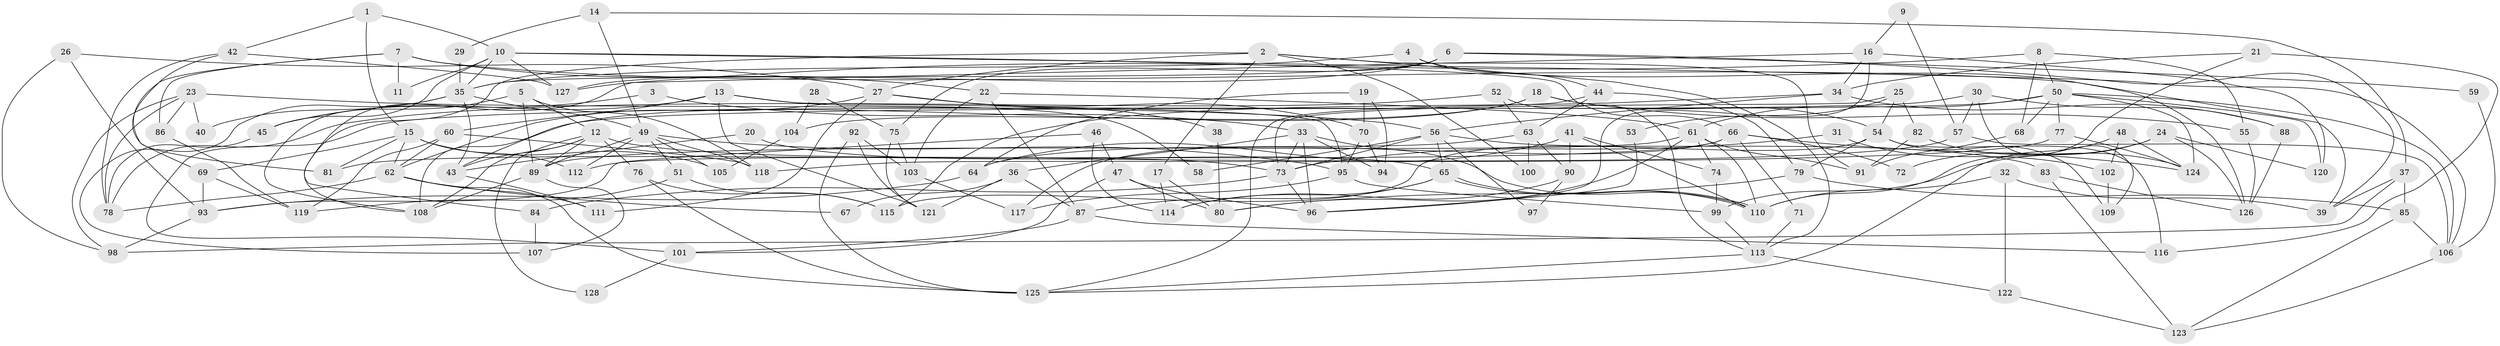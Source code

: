 // coarse degree distribution, {13: 0.0392156862745098, 7: 0.13725490196078433, 2: 0.19607843137254902, 12: 0.0196078431372549, 14: 0.0196078431372549, 11: 0.0784313725490196, 15: 0.0196078431372549, 6: 0.0392156862745098, 10: 0.0392156862745098, 3: 0.1568627450980392, 8: 0.0784313725490196, 5: 0.0784313725490196, 4: 0.09803921568627451}
// Generated by graph-tools (version 1.1) at 2025/18/03/04/25 18:18:53]
// undirected, 128 vertices, 256 edges
graph export_dot {
graph [start="1"]
  node [color=gray90,style=filled];
  1;
  2;
  3;
  4;
  5;
  6;
  7;
  8;
  9;
  10;
  11;
  12;
  13;
  14;
  15;
  16;
  17;
  18;
  19;
  20;
  21;
  22;
  23;
  24;
  25;
  26;
  27;
  28;
  29;
  30;
  31;
  32;
  33;
  34;
  35;
  36;
  37;
  38;
  39;
  40;
  41;
  42;
  43;
  44;
  45;
  46;
  47;
  48;
  49;
  50;
  51;
  52;
  53;
  54;
  55;
  56;
  57;
  58;
  59;
  60;
  61;
  62;
  63;
  64;
  65;
  66;
  67;
  68;
  69;
  70;
  71;
  72;
  73;
  74;
  75;
  76;
  77;
  78;
  79;
  80;
  81;
  82;
  83;
  84;
  85;
  86;
  87;
  88;
  89;
  90;
  91;
  92;
  93;
  94;
  95;
  96;
  97;
  98;
  99;
  100;
  101;
  102;
  103;
  104;
  105;
  106;
  107;
  108;
  109;
  110;
  111;
  112;
  113;
  114;
  115;
  116;
  117;
  118;
  119;
  120;
  121;
  122;
  123;
  124;
  125;
  126;
  127;
  128;
  1 -- 10;
  1 -- 15;
  1 -- 42;
  2 -- 113;
  2 -- 84;
  2 -- 17;
  2 -- 27;
  2 -- 91;
  2 -- 100;
  3 -- 45;
  3 -- 33;
  4 -- 44;
  4 -- 35;
  4 -- 126;
  5 -- 108;
  5 -- 118;
  5 -- 12;
  5 -- 89;
  6 -- 75;
  6 -- 39;
  6 -- 35;
  6 -- 59;
  6 -- 127;
  7 -- 86;
  7 -- 22;
  7 -- 11;
  7 -- 39;
  7 -- 69;
  8 -- 50;
  8 -- 68;
  8 -- 55;
  8 -- 127;
  9 -- 16;
  9 -- 57;
  10 -- 127;
  10 -- 35;
  10 -- 11;
  10 -- 45;
  10 -- 66;
  10 -- 106;
  12 -- 89;
  12 -- 43;
  12 -- 73;
  12 -- 76;
  12 -- 108;
  12 -- 128;
  13 -- 45;
  13 -- 60;
  13 -- 58;
  13 -- 95;
  13 -- 121;
  14 -- 49;
  14 -- 37;
  14 -- 29;
  15 -- 112;
  15 -- 62;
  15 -- 69;
  15 -- 81;
  15 -- 105;
  16 -- 96;
  16 -- 108;
  16 -- 34;
  16 -- 120;
  17 -- 114;
  17 -- 80;
  18 -- 43;
  18 -- 54;
  18 -- 55;
  18 -- 104;
  19 -- 70;
  19 -- 64;
  19 -- 94;
  20 -- 43;
  20 -- 65;
  21 -- 110;
  21 -- 34;
  21 -- 116;
  22 -- 61;
  22 -- 87;
  22 -- 103;
  23 -- 98;
  23 -- 56;
  23 -- 40;
  23 -- 78;
  23 -- 86;
  24 -- 126;
  24 -- 120;
  24 -- 72;
  24 -- 99;
  25 -- 73;
  25 -- 54;
  25 -- 53;
  25 -- 82;
  26 -- 93;
  26 -- 27;
  26 -- 98;
  27 -- 70;
  27 -- 38;
  27 -- 62;
  27 -- 111;
  28 -- 75;
  28 -- 104;
  29 -- 35;
  30 -- 88;
  30 -- 57;
  30 -- 108;
  30 -- 109;
  31 -- 73;
  31 -- 102;
  32 -- 110;
  32 -- 39;
  32 -- 122;
  33 -- 36;
  33 -- 110;
  33 -- 73;
  33 -- 94;
  33 -- 96;
  34 -- 56;
  34 -- 88;
  34 -- 115;
  35 -- 43;
  35 -- 40;
  35 -- 49;
  35 -- 107;
  36 -- 87;
  36 -- 121;
  36 -- 67;
  37 -- 85;
  37 -- 98;
  37 -- 39;
  38 -- 80;
  41 -- 110;
  41 -- 74;
  41 -- 64;
  41 -- 90;
  42 -- 127;
  42 -- 78;
  42 -- 81;
  43 -- 111;
  44 -- 79;
  44 -- 125;
  44 -- 63;
  45 -- 78;
  46 -- 47;
  46 -- 93;
  46 -- 114;
  47 -- 96;
  47 -- 80;
  47 -- 101;
  48 -- 124;
  48 -- 125;
  48 -- 102;
  49 -- 89;
  49 -- 51;
  49 -- 95;
  49 -- 105;
  49 -- 112;
  49 -- 118;
  50 -- 106;
  50 -- 77;
  50 -- 61;
  50 -- 68;
  50 -- 101;
  50 -- 120;
  50 -- 124;
  51 -- 115;
  51 -- 119;
  52 -- 63;
  52 -- 78;
  52 -- 113;
  53 -- 96;
  54 -- 115;
  54 -- 116;
  54 -- 79;
  54 -- 109;
  55 -- 126;
  56 -- 83;
  56 -- 73;
  56 -- 58;
  56 -- 65;
  56 -- 97;
  57 -- 81;
  57 -- 106;
  59 -- 106;
  60 -- 62;
  60 -- 119;
  60 -- 118;
  61 -- 89;
  61 -- 74;
  61 -- 80;
  61 -- 91;
  61 -- 110;
  62 -- 78;
  62 -- 67;
  62 -- 111;
  62 -- 125;
  63 -- 90;
  63 -- 64;
  63 -- 100;
  64 -- 93;
  65 -- 110;
  65 -- 110;
  65 -- 87;
  65 -- 114;
  66 -- 124;
  66 -- 71;
  66 -- 72;
  66 -- 112;
  66 -- 117;
  68 -- 91;
  69 -- 93;
  69 -- 119;
  70 -- 94;
  70 -- 95;
  71 -- 113;
  73 -- 84;
  73 -- 96;
  74 -- 99;
  75 -- 103;
  75 -- 121;
  76 -- 125;
  76 -- 115;
  77 -- 118;
  77 -- 124;
  79 -- 80;
  79 -- 85;
  82 -- 91;
  82 -- 124;
  83 -- 126;
  83 -- 123;
  84 -- 107;
  85 -- 106;
  85 -- 123;
  86 -- 119;
  87 -- 101;
  87 -- 116;
  88 -- 126;
  89 -- 108;
  89 -- 107;
  90 -- 114;
  90 -- 97;
  92 -- 103;
  92 -- 125;
  92 -- 121;
  93 -- 98;
  95 -- 99;
  95 -- 117;
  99 -- 113;
  101 -- 128;
  102 -- 109;
  103 -- 117;
  104 -- 105;
  106 -- 123;
  113 -- 122;
  113 -- 125;
  122 -- 123;
}

